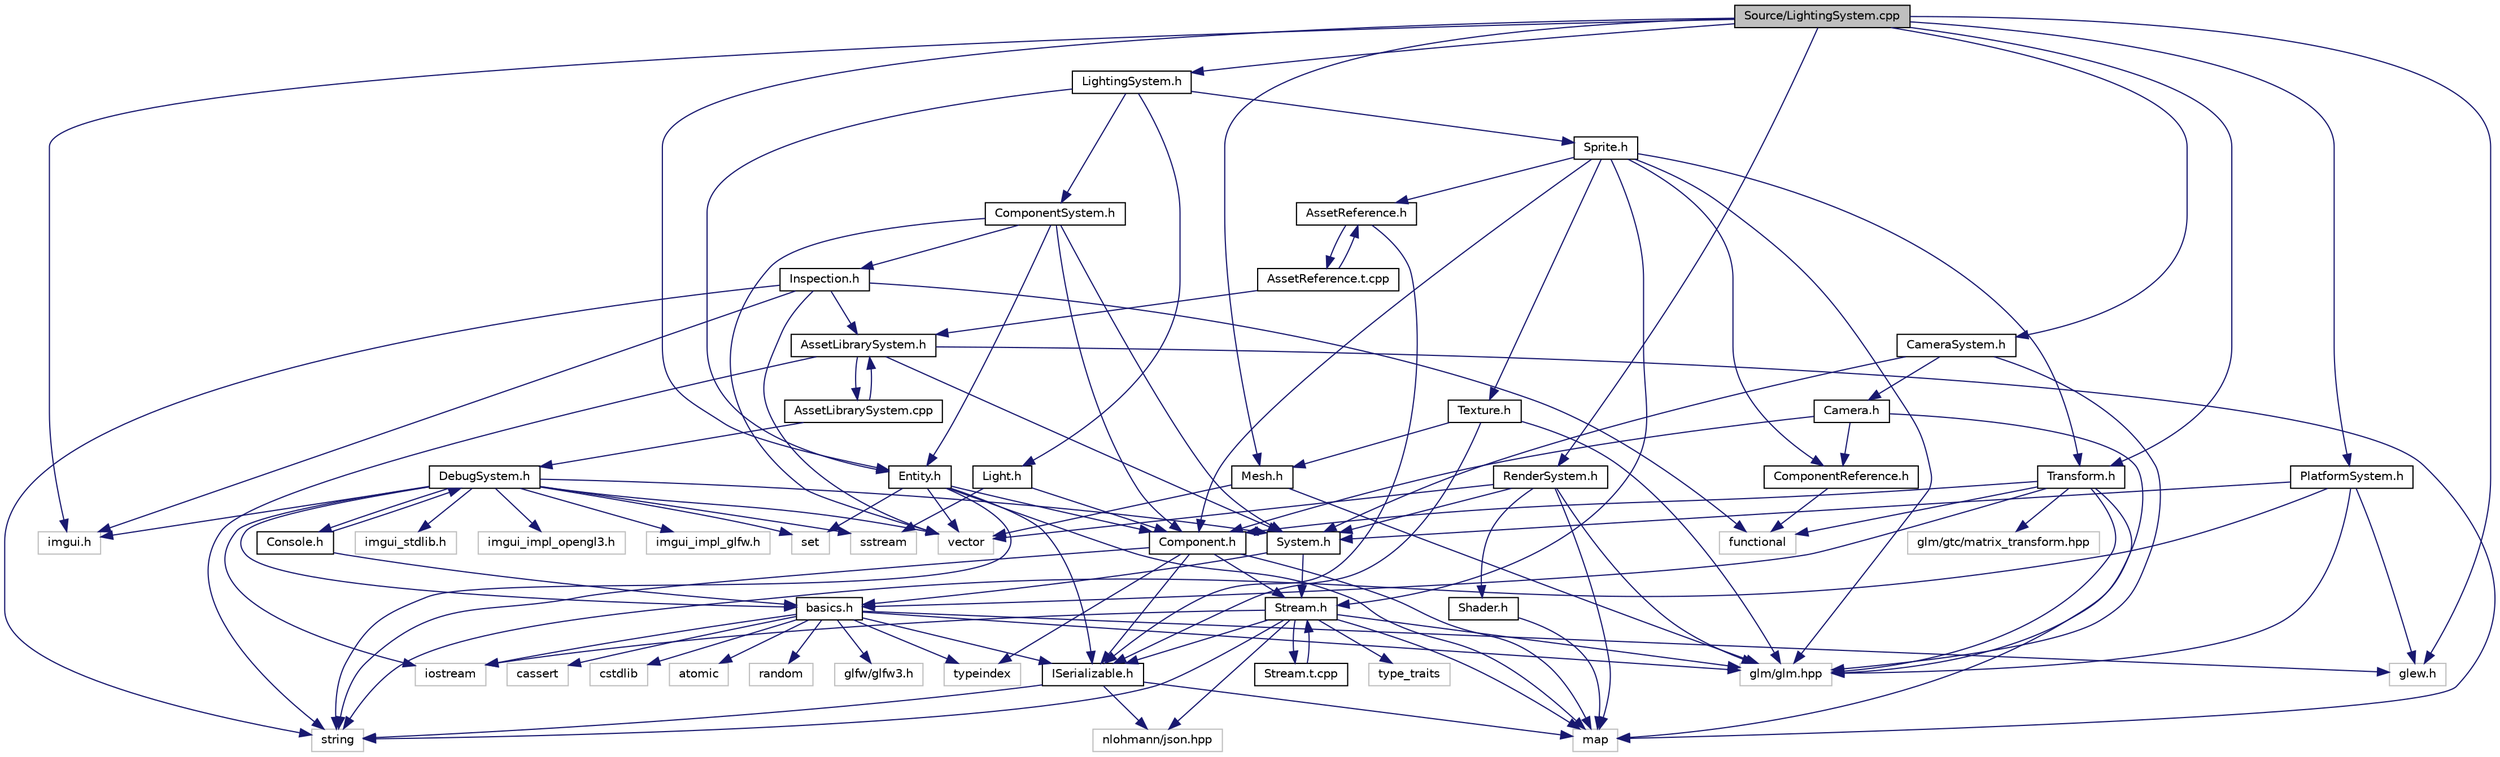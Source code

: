 digraph "Source/LightingSystem.cpp"
{
 // LATEX_PDF_SIZE
  edge [fontname="Helvetica",fontsize="10",labelfontname="Helvetica",labelfontsize="10"];
  node [fontname="Helvetica",fontsize="10",shape=record];
  Node1 [label="Source/LightingSystem.cpp",height=0.2,width=0.4,color="black", fillcolor="grey75", style="filled", fontcolor="black",tooltip="Renders lights in the scene."];
  Node1 -> Node2 [color="midnightblue",fontsize="10",style="solid"];
  Node2 [label="glew.h",height=0.2,width=0.4,color="grey75", fillcolor="white", style="filled",tooltip=" "];
  Node1 -> Node3 [color="midnightblue",fontsize="10",style="solid"];
  Node3 [label="LightingSystem.h",height=0.2,width=0.4,color="black", fillcolor="white", style="filled",URL="$LightingSystem_8h.html",tooltip="Lighting system interface."];
  Node3 -> Node4 [color="midnightblue",fontsize="10",style="solid"];
  Node4 [label="Entity.h",height=0.2,width=0.4,color="black", fillcolor="white", style="filled",URL="$Entity_8h.html",tooltip="Entity class which holds Components."];
  Node4 -> Node5 [color="midnightblue",fontsize="10",style="solid"];
  Node5 [label="Component.h",height=0.2,width=0.4,color="black", fillcolor="white", style="filled",URL="$Component_8h.html",tooltip="Virtual component header."];
  Node5 -> Node6 [color="midnightblue",fontsize="10",style="solid"];
  Node6 [label="typeindex",height=0.2,width=0.4,color="grey75", fillcolor="white", style="filled",tooltip=" "];
  Node5 -> Node7 [color="midnightblue",fontsize="10",style="solid"];
  Node7 [label="map",height=0.2,width=0.4,color="grey75", fillcolor="white", style="filled",tooltip=" "];
  Node5 -> Node8 [color="midnightblue",fontsize="10",style="solid"];
  Node8 [label="string",height=0.2,width=0.4,color="grey75", fillcolor="white", style="filled",tooltip=" "];
  Node5 -> Node9 [color="midnightblue",fontsize="10",style="solid"];
  Node9 [label="ISerializable.h",height=0.2,width=0.4,color="black", fillcolor="white", style="filled",URL="$ISerializable_8h.html",tooltip="interface for all serializable objects"];
  Node9 -> Node7 [color="midnightblue",fontsize="10",style="solid"];
  Node9 -> Node8 [color="midnightblue",fontsize="10",style="solid"];
  Node9 -> Node10 [color="midnightblue",fontsize="10",style="solid"];
  Node10 [label="nlohmann/json.hpp",height=0.2,width=0.4,color="grey75", fillcolor="white", style="filled",tooltip=" "];
  Node5 -> Node11 [color="midnightblue",fontsize="10",style="solid"];
  Node11 [label="Stream.h",height=0.2,width=0.4,color="black", fillcolor="white", style="filled",URL="$Stream_8h.html",tooltip="JSON File reading/writing."];
  Node11 -> Node8 [color="midnightblue",fontsize="10",style="solid"];
  Node11 -> Node7 [color="midnightblue",fontsize="10",style="solid"];
  Node11 -> Node12 [color="midnightblue",fontsize="10",style="solid"];
  Node12 [label="glm/glm.hpp",height=0.2,width=0.4,color="grey75", fillcolor="white", style="filled",tooltip=" "];
  Node11 -> Node10 [color="midnightblue",fontsize="10",style="solid"];
  Node11 -> Node13 [color="midnightblue",fontsize="10",style="solid"];
  Node13 [label="type_traits",height=0.2,width=0.4,color="grey75", fillcolor="white", style="filled",tooltip=" "];
  Node11 -> Node14 [color="midnightblue",fontsize="10",style="solid"];
  Node14 [label="iostream",height=0.2,width=0.4,color="grey75", fillcolor="white", style="filled",tooltip=" "];
  Node11 -> Node9 [color="midnightblue",fontsize="10",style="solid"];
  Node11 -> Node15 [color="midnightblue",fontsize="10",style="solid"];
  Node15 [label="Stream.t.cpp",height=0.2,width=0.4,color="black", fillcolor="white", style="filled",URL="$Stream_8t_8cpp.html",tooltip="JSON File reading/writing."];
  Node15 -> Node11 [color="midnightblue",fontsize="10",style="solid"];
  Node4 -> Node7 [color="midnightblue",fontsize="10",style="solid"];
  Node4 -> Node8 [color="midnightblue",fontsize="10",style="solid"];
  Node4 -> Node16 [color="midnightblue",fontsize="10",style="solid"];
  Node16 [label="vector",height=0.2,width=0.4,color="grey75", fillcolor="white", style="filled",tooltip=" "];
  Node4 -> Node17 [color="midnightblue",fontsize="10",style="solid"];
  Node17 [label="set",height=0.2,width=0.4,color="grey75", fillcolor="white", style="filled",tooltip=" "];
  Node4 -> Node9 [color="midnightblue",fontsize="10",style="solid"];
  Node3 -> Node18 [color="midnightblue",fontsize="10",style="solid"];
  Node18 [label="ComponentSystem.h",height=0.2,width=0.4,color="black", fillcolor="white", style="filled",URL="$ComponentSystem_8h.html",tooltip="System that keeps track of a specific kind of Component."];
  Node18 -> Node19 [color="midnightblue",fontsize="10",style="solid"];
  Node19 [label="System.h",height=0.2,width=0.4,color="black", fillcolor="white", style="filled",URL="$System_8h.html",tooltip="Base class for all Systems."];
  Node19 -> Node20 [color="midnightblue",fontsize="10",style="solid"];
  Node20 [label="basics.h",height=0.2,width=0.4,color="black", fillcolor="white", style="filled",URL="$basics_8h_source.html",tooltip=" "];
  Node20 -> Node2 [color="midnightblue",fontsize="10",style="solid"];
  Node20 -> Node21 [color="midnightblue",fontsize="10",style="solid"];
  Node21 [label="glfw/glfw3.h",height=0.2,width=0.4,color="grey75", fillcolor="white", style="filled",tooltip=" "];
  Node20 -> Node12 [color="midnightblue",fontsize="10",style="solid"];
  Node20 -> Node14 [color="midnightblue",fontsize="10",style="solid"];
  Node20 -> Node22 [color="midnightblue",fontsize="10",style="solid"];
  Node22 [label="cassert",height=0.2,width=0.4,color="grey75", fillcolor="white", style="filled",tooltip=" "];
  Node20 -> Node23 [color="midnightblue",fontsize="10",style="solid"];
  Node23 [label="cstdlib",height=0.2,width=0.4,color="grey75", fillcolor="white", style="filled",tooltip=" "];
  Node20 -> Node24 [color="midnightblue",fontsize="10",style="solid"];
  Node24 [label="atomic",height=0.2,width=0.4,color="grey75", fillcolor="white", style="filled",tooltip=" "];
  Node20 -> Node6 [color="midnightblue",fontsize="10",style="solid"];
  Node20 -> Node25 [color="midnightblue",fontsize="10",style="solid"];
  Node25 [label="random",height=0.2,width=0.4,color="grey75", fillcolor="white", style="filled",tooltip=" "];
  Node20 -> Node9 [color="midnightblue",fontsize="10",style="solid"];
  Node19 -> Node11 [color="midnightblue",fontsize="10",style="solid"];
  Node18 -> Node5 [color="midnightblue",fontsize="10",style="solid"];
  Node18 -> Node4 [color="midnightblue",fontsize="10",style="solid"];
  Node18 -> Node26 [color="midnightblue",fontsize="10",style="solid"];
  Node26 [label="Inspection.h",height=0.2,width=0.4,color="black", fillcolor="white", style="filled",URL="$Inspection_8h.html",tooltip="Helper methods for inspecting things."];
  Node26 -> Node27 [color="midnightblue",fontsize="10",style="solid"];
  Node27 [label="AssetLibrarySystem.h",height=0.2,width=0.4,color="black", fillcolor="white", style="filled",URL="$AssetLibrarySystem_8h.html",tooltip="Asset System."];
  Node27 -> Node19 [color="midnightblue",fontsize="10",style="solid"];
  Node27 -> Node7 [color="midnightblue",fontsize="10",style="solid"];
  Node27 -> Node8 [color="midnightblue",fontsize="10",style="solid"];
  Node27 -> Node28 [color="midnightblue",fontsize="10",style="solid"];
  Node28 [label="AssetLibrarySystem.cpp",height=0.2,width=0.4,color="black", fillcolor="white", style="filled",URL="$AssetLibrarySystem_8cpp.html",tooltip="AssetLibrarySystem."];
  Node28 -> Node27 [color="midnightblue",fontsize="10",style="solid"];
  Node28 -> Node29 [color="midnightblue",fontsize="10",style="solid"];
  Node29 [label="DebugSystem.h",height=0.2,width=0.4,color="black", fillcolor="white", style="filled",URL="$DebugSystem_8h_source.html",tooltip=" "];
  Node29 -> Node20 [color="midnightblue",fontsize="10",style="solid"];
  Node29 -> Node19 [color="midnightblue",fontsize="10",style="solid"];
  Node29 -> Node16 [color="midnightblue",fontsize="10",style="solid"];
  Node29 -> Node30 [color="midnightblue",fontsize="10",style="solid"];
  Node30 [label="imgui.h",height=0.2,width=0.4,color="grey75", fillcolor="white", style="filled",tooltip=" "];
  Node29 -> Node31 [color="midnightblue",fontsize="10",style="solid"];
  Node31 [label="imgui_stdlib.h",height=0.2,width=0.4,color="grey75", fillcolor="white", style="filled",tooltip=" "];
  Node29 -> Node32 [color="midnightblue",fontsize="10",style="solid"];
  Node32 [label="imgui_impl_opengl3.h",height=0.2,width=0.4,color="grey75", fillcolor="white", style="filled",tooltip=" "];
  Node29 -> Node33 [color="midnightblue",fontsize="10",style="solid"];
  Node33 [label="imgui_impl_glfw.h",height=0.2,width=0.4,color="grey75", fillcolor="white", style="filled",tooltip=" "];
  Node29 -> Node34 [color="midnightblue",fontsize="10",style="solid"];
  Node34 [label="Console.h",height=0.2,width=0.4,color="black", fillcolor="white", style="filled",URL="$Console_8h_source.html",tooltip=" "];
  Node34 -> Node20 [color="midnightblue",fontsize="10",style="solid"];
  Node34 -> Node29 [color="midnightblue",fontsize="10",style="solid"];
  Node29 -> Node14 [color="midnightblue",fontsize="10",style="solid"];
  Node29 -> Node35 [color="midnightblue",fontsize="10",style="solid"];
  Node35 [label="sstream",height=0.2,width=0.4,color="grey75", fillcolor="white", style="filled",tooltip=" "];
  Node29 -> Node17 [color="midnightblue",fontsize="10",style="solid"];
  Node26 -> Node8 [color="midnightblue",fontsize="10",style="solid"];
  Node26 -> Node16 [color="midnightblue",fontsize="10",style="solid"];
  Node26 -> Node36 [color="midnightblue",fontsize="10",style="solid"];
  Node36 [label="functional",height=0.2,width=0.4,color="grey75", fillcolor="white", style="filled",tooltip=" "];
  Node26 -> Node30 [color="midnightblue",fontsize="10",style="solid"];
  Node18 -> Node16 [color="midnightblue",fontsize="10",style="solid"];
  Node3 -> Node37 [color="midnightblue",fontsize="10",style="solid"];
  Node37 [label="Sprite.h",height=0.2,width=0.4,color="black", fillcolor="white", style="filled",URL="$Sprite_8h_source.html",tooltip=" "];
  Node37 -> Node5 [color="midnightblue",fontsize="10",style="solid"];
  Node37 -> Node12 [color="midnightblue",fontsize="10",style="solid"];
  Node37 -> Node11 [color="midnightblue",fontsize="10",style="solid"];
  Node37 -> Node38 [color="midnightblue",fontsize="10",style="solid"];
  Node38 [label="ComponentReference.h",height=0.2,width=0.4,color="black", fillcolor="white", style="filled",URL="$ComponentReference_8h.html",tooltip="a reference to a component in the scene"];
  Node38 -> Node36 [color="midnightblue",fontsize="10",style="solid"];
  Node37 -> Node39 [color="midnightblue",fontsize="10",style="solid"];
  Node39 [label="Transform.h",height=0.2,width=0.4,color="black", fillcolor="white", style="filled",URL="$Transform_8h.html",tooltip="Transform."];
  Node39 -> Node5 [color="midnightblue",fontsize="10",style="solid"];
  Node39 -> Node20 [color="midnightblue",fontsize="10",style="solid"];
  Node39 -> Node12 [color="midnightblue",fontsize="10",style="solid"];
  Node39 -> Node40 [color="midnightblue",fontsize="10",style="solid"];
  Node40 [label="glm/gtc/matrix_transform.hpp",height=0.2,width=0.4,color="grey75", fillcolor="white", style="filled",tooltip=" "];
  Node39 -> Node36 [color="midnightblue",fontsize="10",style="solid"];
  Node39 -> Node7 [color="midnightblue",fontsize="10",style="solid"];
  Node37 -> Node41 [color="midnightblue",fontsize="10",style="solid"];
  Node41 [label="AssetReference.h",height=0.2,width=0.4,color="black", fillcolor="white", style="filled",URL="$AssetReference_8h.html",tooltip="a reference to an Asset"];
  Node41 -> Node9 [color="midnightblue",fontsize="10",style="solid"];
  Node41 -> Node42 [color="midnightblue",fontsize="10",style="solid"];
  Node42 [label="AssetReference.t.cpp",height=0.2,width=0.4,color="black", fillcolor="white", style="filled",URL="$AssetReference_8t_8cpp.html",tooltip="a reference to an Asset"];
  Node42 -> Node41 [color="midnightblue",fontsize="10",style="solid"];
  Node42 -> Node27 [color="midnightblue",fontsize="10",style="solid"];
  Node37 -> Node43 [color="midnightblue",fontsize="10",style="solid"];
  Node43 [label="Texture.h",height=0.2,width=0.4,color="black", fillcolor="white", style="filled",URL="$Texture_8h.html",tooltip="Header for the OpenGL texture wrapper."];
  Node43 -> Node12 [color="midnightblue",fontsize="10",style="solid"];
  Node43 -> Node9 [color="midnightblue",fontsize="10",style="solid"];
  Node43 -> Node44 [color="midnightblue",fontsize="10",style="solid"];
  Node44 [label="Mesh.h",height=0.2,width=0.4,color="black", fillcolor="white", style="filled",URL="$Mesh_8h.html",tooltip="Mesh class - holds on to buffer/VAO references, draws their contents."];
  Node44 -> Node16 [color="midnightblue",fontsize="10",style="solid"];
  Node44 -> Node12 [color="midnightblue",fontsize="10",style="solid"];
  Node3 -> Node45 [color="midnightblue",fontsize="10",style="solid"];
  Node45 [label="Light.h",height=0.2,width=0.4,color="black", fillcolor="white", style="filled",URL="$Light_8h.html",tooltip="Light source component. It shines."];
  Node45 -> Node5 [color="midnightblue",fontsize="10",style="solid"];
  Node45 -> Node35 [color="midnightblue",fontsize="10",style="solid"];
  Node1 -> Node46 [color="midnightblue",fontsize="10",style="solid"];
  Node46 [label="RenderSystem.h",height=0.2,width=0.4,color="black", fillcolor="white", style="filled",URL="$RenderSystem_8h.html",tooltip="System responsible for drawing sprites and basic shapes."];
  Node46 -> Node19 [color="midnightblue",fontsize="10",style="solid"];
  Node46 -> Node47 [color="midnightblue",fontsize="10",style="solid"];
  Node47 [label="Shader.h",height=0.2,width=0.4,color="black", fillcolor="white", style="filled",URL="$Shader_8h.html",tooltip="Shader class declaration/interface."];
  Node47 -> Node7 [color="midnightblue",fontsize="10",style="solid"];
  Node46 -> Node12 [color="midnightblue",fontsize="10",style="solid"];
  Node46 -> Node16 [color="midnightblue",fontsize="10",style="solid"];
  Node46 -> Node7 [color="midnightblue",fontsize="10",style="solid"];
  Node1 -> Node48 [color="midnightblue",fontsize="10",style="solid"];
  Node48 [label="PlatformSystem.h",height=0.2,width=0.4,color="black", fillcolor="white", style="filled",URL="$PlatformSystem_8h.html",tooltip="Patform System class: initializes window and graphics (GLFW and GLEW), shuts them down on exit."];
  Node48 -> Node19 [color="midnightblue",fontsize="10",style="solid"];
  Node48 -> Node2 [color="midnightblue",fontsize="10",style="solid"];
  Node48 -> Node12 [color="midnightblue",fontsize="10",style="solid"];
  Node48 -> Node8 [color="midnightblue",fontsize="10",style="solid"];
  Node1 -> Node44 [color="midnightblue",fontsize="10",style="solid"];
  Node1 -> Node49 [color="midnightblue",fontsize="10",style="solid"];
  Node49 [label="CameraSystem.h",height=0.2,width=0.4,color="black", fillcolor="white", style="filled",URL="$CameraSystem_8h.html",tooltip="System that handles the camera and coordinate systems / spaces."];
  Node49 -> Node19 [color="midnightblue",fontsize="10",style="solid"];
  Node49 -> Node12 [color="midnightblue",fontsize="10",style="solid"];
  Node49 -> Node50 [color="midnightblue",fontsize="10",style="solid"];
  Node50 [label="Camera.h",height=0.2,width=0.4,color="black", fillcolor="white", style="filled",URL="$Camera_8h.html",tooltip="Camera component for rendering."];
  Node50 -> Node5 [color="midnightblue",fontsize="10",style="solid"];
  Node50 -> Node12 [color="midnightblue",fontsize="10",style="solid"];
  Node50 -> Node38 [color="midnightblue",fontsize="10",style="solid"];
  Node1 -> Node4 [color="midnightblue",fontsize="10",style="solid"];
  Node1 -> Node39 [color="midnightblue",fontsize="10",style="solid"];
  Node1 -> Node30 [color="midnightblue",fontsize="10",style="solid"];
}
